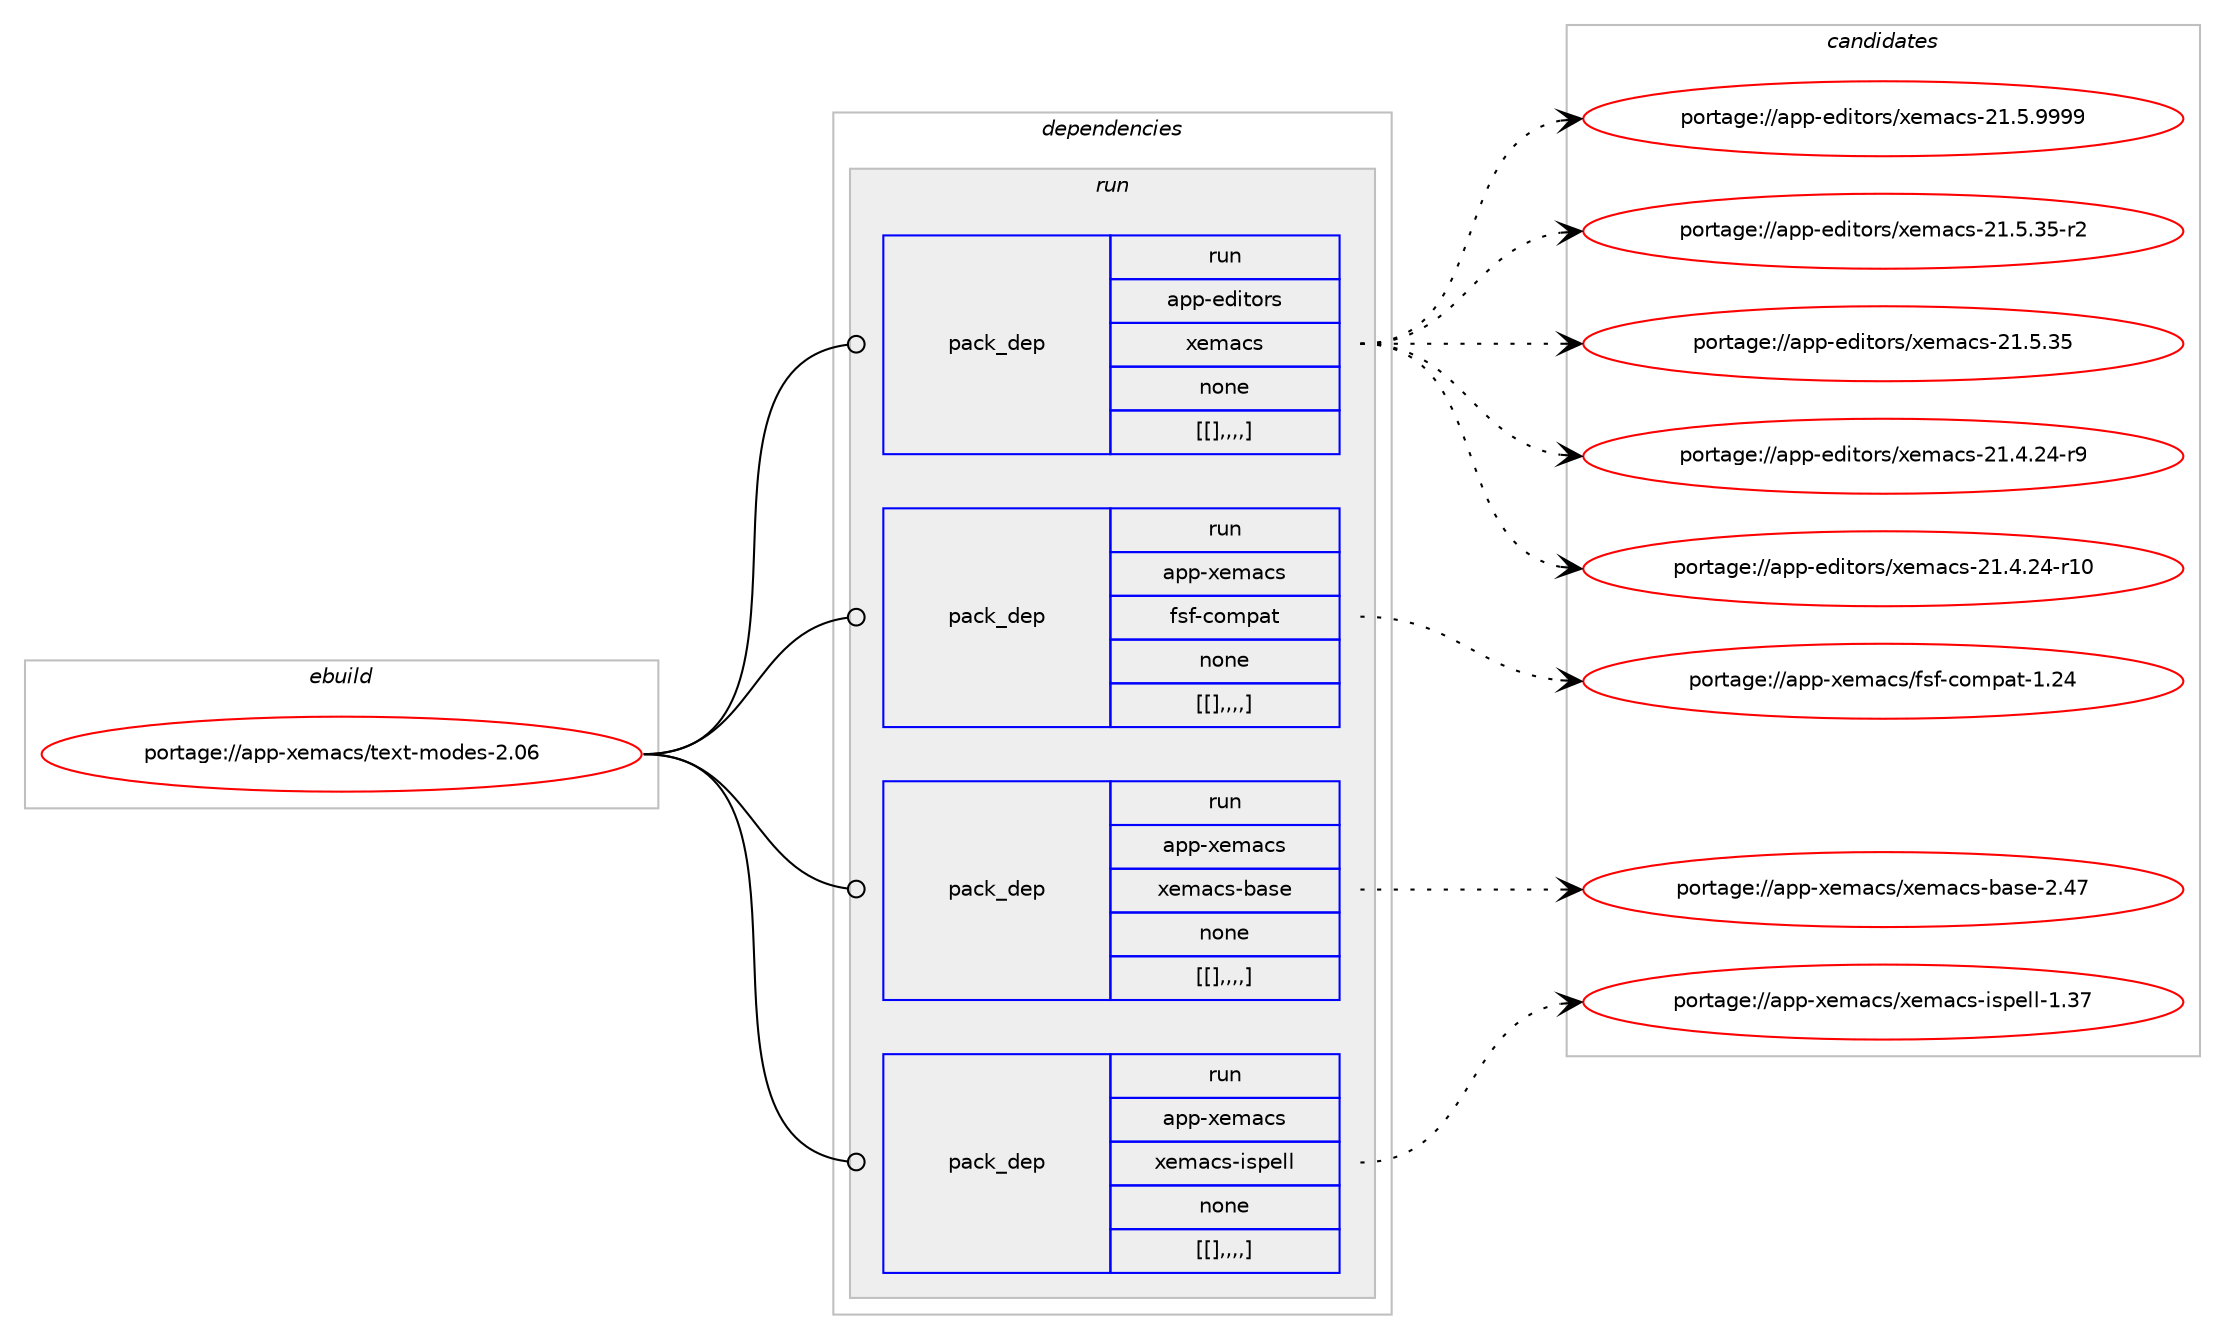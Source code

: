 digraph prolog {

# *************
# Graph options
# *************

newrank=true;
concentrate=true;
compound=true;
graph [rankdir=LR,fontname=Helvetica,fontsize=10,ranksep=1.5];#, ranksep=2.5, nodesep=0.2];
edge  [arrowhead=vee];
node  [fontname=Helvetica,fontsize=10];

# **********
# The ebuild
# **********

subgraph cluster_leftcol {
color=gray;
label=<<i>ebuild</i>>;
id [label="portage://app-xemacs/text-modes-2.06", color=red, width=4, href="../app-xemacs/text-modes-2.06.svg"];
}

# ****************
# The dependencies
# ****************

subgraph cluster_midcol {
color=gray;
label=<<i>dependencies</i>>;
subgraph cluster_compile {
fillcolor="#eeeeee";
style=filled;
label=<<i>compile</i>>;
}
subgraph cluster_compileandrun {
fillcolor="#eeeeee";
style=filled;
label=<<i>compile and run</i>>;
}
subgraph cluster_run {
fillcolor="#eeeeee";
style=filled;
label=<<i>run</i>>;
subgraph pack45461 {
dependency62855 [label=<<TABLE BORDER="0" CELLBORDER="1" CELLSPACING="0" CELLPADDING="4" WIDTH="220"><TR><TD ROWSPAN="6" CELLPADDING="30">pack_dep</TD></TR><TR><TD WIDTH="110">run</TD></TR><TR><TD>app-editors</TD></TR><TR><TD>xemacs</TD></TR><TR><TD>none</TD></TR><TR><TD>[[],,,,]</TD></TR></TABLE>>, shape=none, color=blue];
}
id:e -> dependency62855:w [weight=20,style="solid",arrowhead="odot"];
subgraph pack45462 {
dependency62856 [label=<<TABLE BORDER="0" CELLBORDER="1" CELLSPACING="0" CELLPADDING="4" WIDTH="220"><TR><TD ROWSPAN="6" CELLPADDING="30">pack_dep</TD></TR><TR><TD WIDTH="110">run</TD></TR><TR><TD>app-xemacs</TD></TR><TR><TD>fsf-compat</TD></TR><TR><TD>none</TD></TR><TR><TD>[[],,,,]</TD></TR></TABLE>>, shape=none, color=blue];
}
id:e -> dependency62856:w [weight=20,style="solid",arrowhead="odot"];
subgraph pack45463 {
dependency62857 [label=<<TABLE BORDER="0" CELLBORDER="1" CELLSPACING="0" CELLPADDING="4" WIDTH="220"><TR><TD ROWSPAN="6" CELLPADDING="30">pack_dep</TD></TR><TR><TD WIDTH="110">run</TD></TR><TR><TD>app-xemacs</TD></TR><TR><TD>xemacs-base</TD></TR><TR><TD>none</TD></TR><TR><TD>[[],,,,]</TD></TR></TABLE>>, shape=none, color=blue];
}
id:e -> dependency62857:w [weight=20,style="solid",arrowhead="odot"];
subgraph pack45464 {
dependency62858 [label=<<TABLE BORDER="0" CELLBORDER="1" CELLSPACING="0" CELLPADDING="4" WIDTH="220"><TR><TD ROWSPAN="6" CELLPADDING="30">pack_dep</TD></TR><TR><TD WIDTH="110">run</TD></TR><TR><TD>app-xemacs</TD></TR><TR><TD>xemacs-ispell</TD></TR><TR><TD>none</TD></TR><TR><TD>[[],,,,]</TD></TR></TABLE>>, shape=none, color=blue];
}
id:e -> dependency62858:w [weight=20,style="solid",arrowhead="odot"];
}
}

# **************
# The candidates
# **************

subgraph cluster_choices {
rank=same;
color=gray;
label=<<i>candidates</i>>;

subgraph choice45461 {
color=black;
nodesep=1;
choice971121124510110010511611111411547120101109979911545504946534657575757 [label="portage://app-editors/xemacs-21.5.9999", color=red, width=4,href="../app-editors/xemacs-21.5.9999.svg"];
choice971121124510110010511611111411547120101109979911545504946534651534511450 [label="portage://app-editors/xemacs-21.5.35-r2", color=red, width=4,href="../app-editors/xemacs-21.5.35-r2.svg"];
choice97112112451011001051161111141154712010110997991154550494653465153 [label="portage://app-editors/xemacs-21.5.35", color=red, width=4,href="../app-editors/xemacs-21.5.35.svg"];
choice971121124510110010511611111411547120101109979911545504946524650524511457 [label="portage://app-editors/xemacs-21.4.24-r9", color=red, width=4,href="../app-editors/xemacs-21.4.24-r9.svg"];
choice97112112451011001051161111141154712010110997991154550494652465052451144948 [label="portage://app-editors/xemacs-21.4.24-r10", color=red, width=4,href="../app-editors/xemacs-21.4.24-r10.svg"];
dependency62855:e -> choice971121124510110010511611111411547120101109979911545504946534657575757:w [style=dotted,weight="100"];
dependency62855:e -> choice971121124510110010511611111411547120101109979911545504946534651534511450:w [style=dotted,weight="100"];
dependency62855:e -> choice97112112451011001051161111141154712010110997991154550494653465153:w [style=dotted,weight="100"];
dependency62855:e -> choice971121124510110010511611111411547120101109979911545504946524650524511457:w [style=dotted,weight="100"];
dependency62855:e -> choice97112112451011001051161111141154712010110997991154550494652465052451144948:w [style=dotted,weight="100"];
}
subgraph choice45462 {
color=black;
nodesep=1;
choice97112112451201011099799115471021151024599111109112971164549465052 [label="portage://app-xemacs/fsf-compat-1.24", color=red, width=4,href="../app-xemacs/fsf-compat-1.24.svg"];
dependency62856:e -> choice97112112451201011099799115471021151024599111109112971164549465052:w [style=dotted,weight="100"];
}
subgraph choice45463 {
color=black;
nodesep=1;
choice971121124512010110997991154712010110997991154598971151014550465255 [label="portage://app-xemacs/xemacs-base-2.47", color=red, width=4,href="../app-xemacs/xemacs-base-2.47.svg"];
dependency62857:e -> choice971121124512010110997991154712010110997991154598971151014550465255:w [style=dotted,weight="100"];
}
subgraph choice45464 {
color=black;
nodesep=1;
choice97112112451201011099799115471201011099799115451051151121011081084549465155 [label="portage://app-xemacs/xemacs-ispell-1.37", color=red, width=4,href="../app-xemacs/xemacs-ispell-1.37.svg"];
dependency62858:e -> choice97112112451201011099799115471201011099799115451051151121011081084549465155:w [style=dotted,weight="100"];
}
}

}
